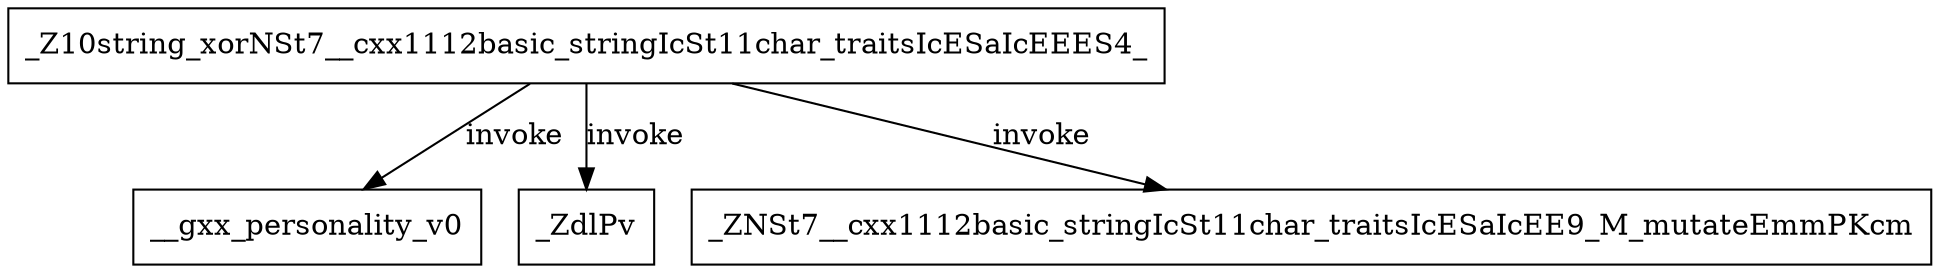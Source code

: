 digraph CallGraph {
    // Nodes
    node [shape=box];
    string_xor [label="_Z10string_xorNSt7__cxx1112basic_stringIcSt11char_traitsIcESaIcEEES4_"];
    gxx_personality [label="__gxx_personality_v0"];
    delete [label="_ZdlPv"];
    mutate [label="_ZNSt7__cxx1112basic_stringIcSt11char_traitsIcESaIcEE9_M_mutateEmmPKcm"];
    
    // Edges
    string_xor -> mutate [label="invoke"];
    string_xor -> delete [label="invoke"];
    string_xor -> gxx_personality [label="invoke"];
}
